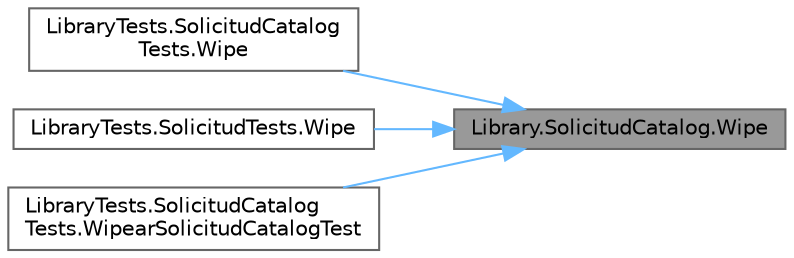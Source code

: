 digraph "Library.SolicitudCatalog.Wipe"
{
 // INTERACTIVE_SVG=YES
 // LATEX_PDF_SIZE
  bgcolor="transparent";
  edge [fontname=Helvetica,fontsize=10,labelfontname=Helvetica,labelfontsize=10];
  node [fontname=Helvetica,fontsize=10,shape=box,height=0.2,width=0.4];
  rankdir="RL";
  Node1 [label="Library.SolicitudCatalog.Wipe",height=0.2,width=0.4,color="gray40", fillcolor="grey60", style="filled", fontcolor="black",tooltip="Método para borrar los datos de la clase."];
  Node1 -> Node2 [dir="back",color="steelblue1",style="solid"];
  Node2 [label="LibraryTests.SolicitudCatalog\lTests.Wipe",height=0.2,width=0.4,color="grey40", fillcolor="white", style="filled",URL="$classLibraryTests_1_1SolicitudCatalogTests.html#a5609b76239d86d234142d6e47585e786",tooltip="Al terminar un test borra todas las instancias de singleton."];
  Node1 -> Node3 [dir="back",color="steelblue1",style="solid"];
  Node3 [label="LibraryTests.SolicitudTests.Wipe",height=0.2,width=0.4,color="grey40", fillcolor="white", style="filled",URL="$classLibraryTests_1_1SolicitudTests.html#aedde992e8fec9cadeac769cd47ef98f9",tooltip="Al terminar un test borra todas las instancias de singleton."];
  Node1 -> Node4 [dir="back",color="steelblue1",style="solid"];
  Node4 [label="LibraryTests.SolicitudCatalog\lTests.WipearSolicitudCatalogTest",height=0.2,width=0.4,color="grey40", fillcolor="white", style="filled",URL="$classLibraryTests_1_1SolicitudCatalogTests.html#ac6bcc1450ed2b9850144ef38d2b6227c",tooltip="Test de que el método Wipe() borra la instancia."];
}
